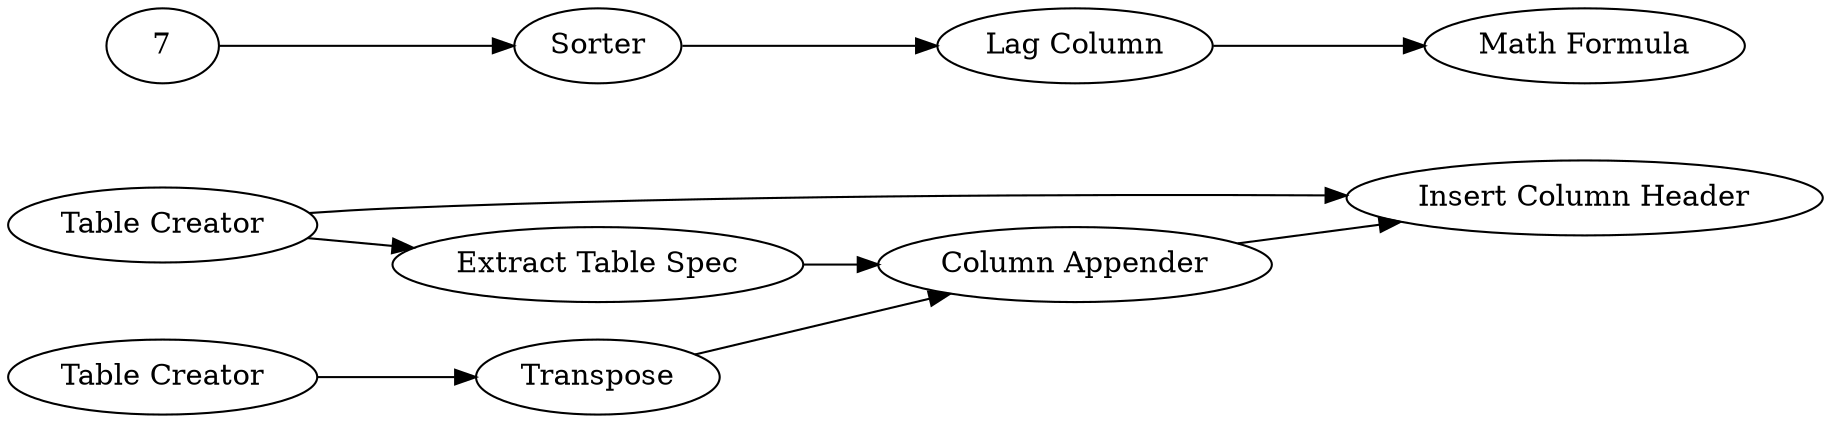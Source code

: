 digraph {
	1 [label="Table Creator"]
	2 [label="Insert Column Header"]
	3 [label="Table Creator"]
	4 [label=Transpose]
	5 [label="Extract Table Spec"]
	6 [label="Column Appender"]
	9 [label="Lag Column"]
	10 [label=Sorter]
	11 [label="Math Formula"]
	1 -> 2
	1 -> 5
	3 -> 4
	4 -> 6
	5 -> 6
	6 -> 2
	7 -> 10
	9 -> 11
	10 -> 9
	rankdir=LR
}

